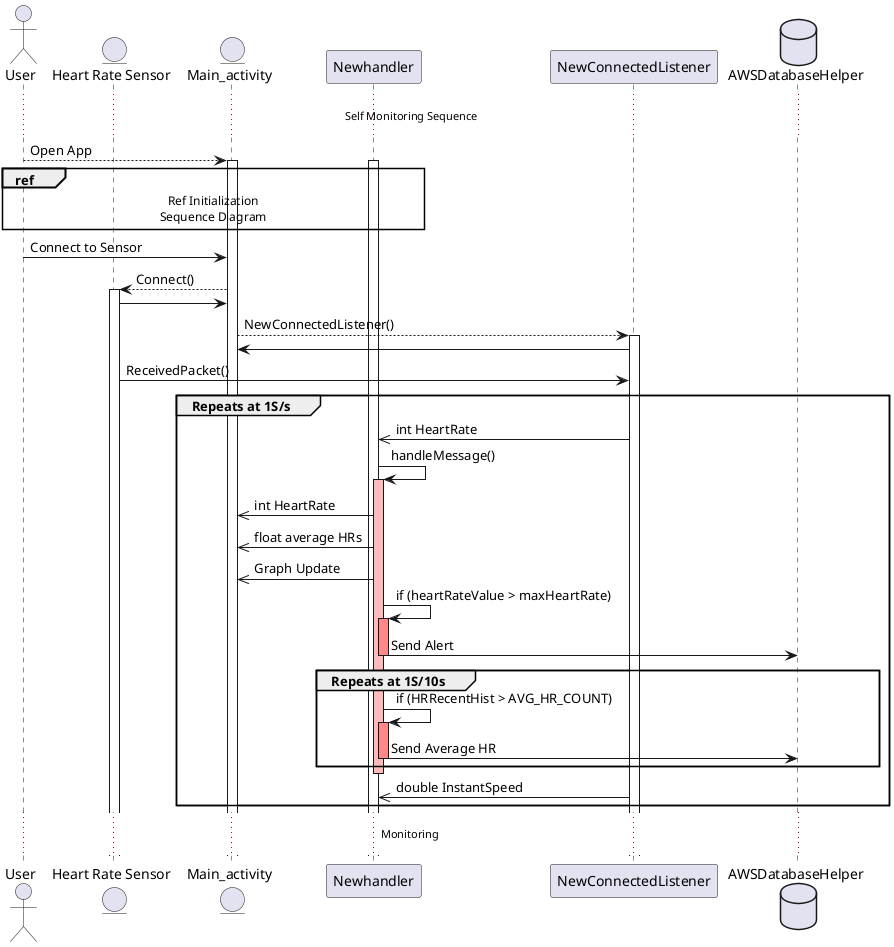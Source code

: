 @startuml
actor User
entity "Heart Rate Sensor"
entity Main_activity
participant Newhandler
participant NewConnectedListener
database AWSDatabaseHelper

... Self Monitoring Sequence ...

User --> Main_activity : Open App
ref over User,Main_activity,Newhandler
Ref Initialization
Sequence Diagram
end ref

activate Main_activity
activate Newhandler
User -> Main_activity : Connect to Sensor
Main_activity --> "Heart Rate Sensor" : Connect()
activate "Heart Rate Sensor"
"Heart Rate Sensor" -> Main_activity
Main_activity --> NewConnectedListener: NewConnectedListener()
activate NewConnectedListener
NewConnectedListener -> Main_activity
"Heart Rate Sensor" -> NewConnectedListener: ReceivedPacket()

group Repeats at 1S/s
NewConnectedListener->> Newhandler : int HeartRate
Newhandler -> Newhandler: handleMessage()
activate Newhandler #FFBBBB
Newhandler ->> Main_activity : int HeartRate
Newhandler ->> Main_activity : float average HRs
Newhandler ->> Main_activity : Graph Update
Newhandler -> Newhandler:  if (heartRateValue > maxHeartRate)
activate Newhandler #FF8888
Newhandler -> AWSDatabaseHelper: Send Alert
deactivate Newhandler

group Repeats at 1S/10s
Newhandler -> Newhandler:  if (HRRecentHist > AVG_HR_COUNT)
activate Newhandler #FF8888
Newhandler -> AWSDatabaseHelper: Send Average HR
deactivate Newhandler
end
deactivate Newhandler
NewConnectedListener->> Newhandler : double InstantSpeed
end
... Monitoring  ...
@enduml
